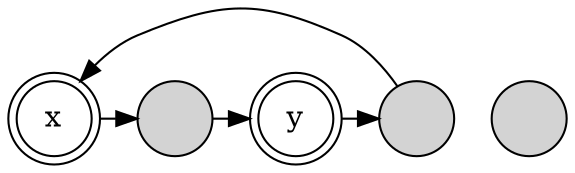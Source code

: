digraph swap {
  node [shape = doublecircle] x y;
  node [shape = circle,style=filled,label=""];

  subgraph r0 {
    rank = same;
    a;
    b;
    x;
    y;
  }

  a0 
  x -> a;
  a -> y;
  y -> b;
  b -> x;
}
